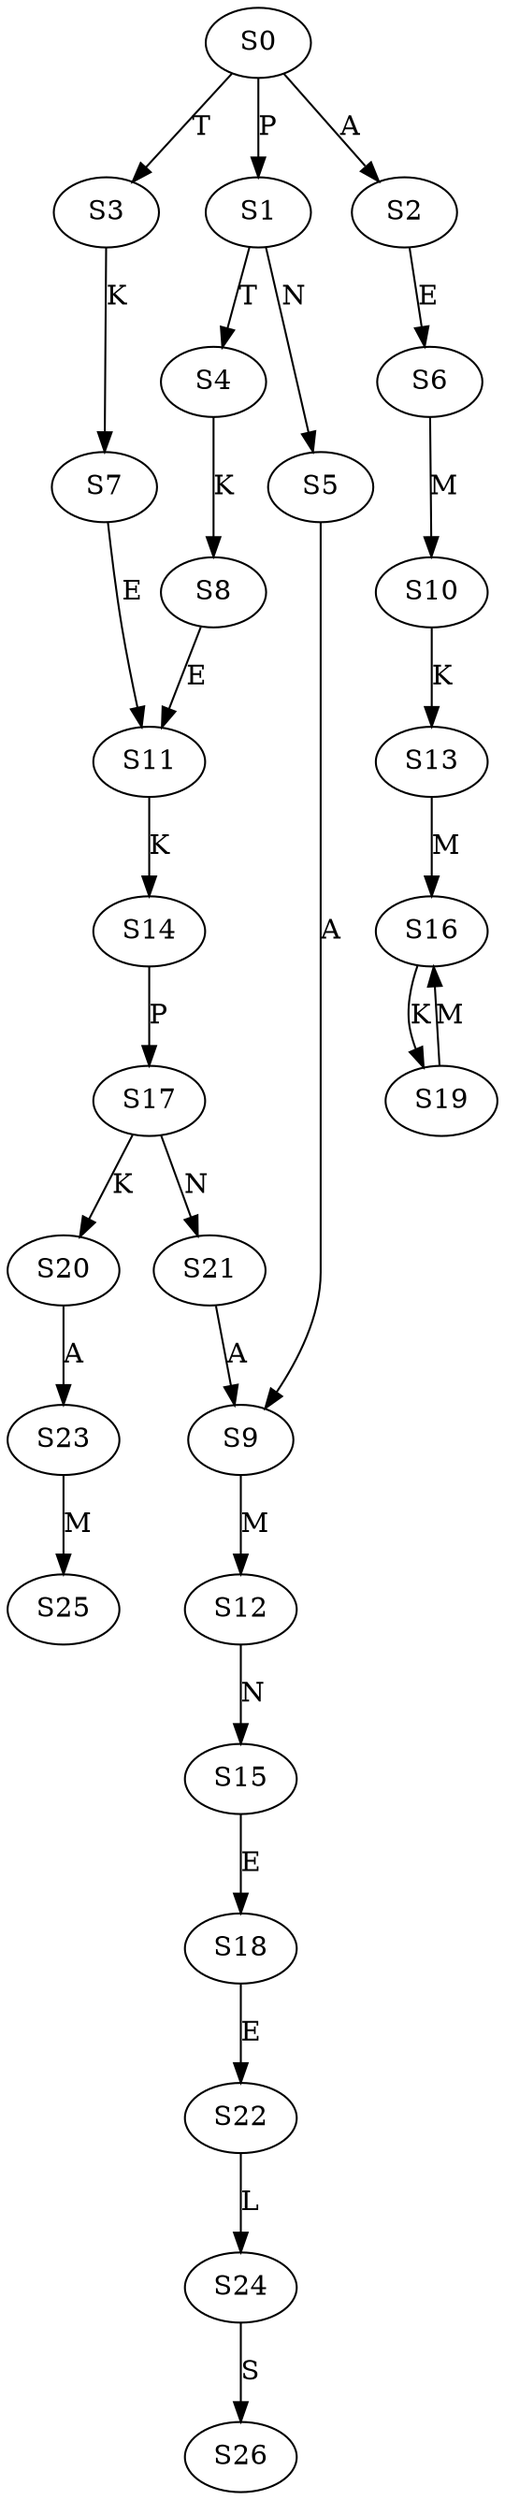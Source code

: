 strict digraph  {
	S0 -> S1 [ label = P ];
	S0 -> S2 [ label = A ];
	S0 -> S3 [ label = T ];
	S1 -> S4 [ label = T ];
	S1 -> S5 [ label = N ];
	S2 -> S6 [ label = E ];
	S3 -> S7 [ label = K ];
	S4 -> S8 [ label = K ];
	S5 -> S9 [ label = A ];
	S6 -> S10 [ label = M ];
	S7 -> S11 [ label = E ];
	S8 -> S11 [ label = E ];
	S9 -> S12 [ label = M ];
	S10 -> S13 [ label = K ];
	S11 -> S14 [ label = K ];
	S12 -> S15 [ label = N ];
	S13 -> S16 [ label = M ];
	S14 -> S17 [ label = P ];
	S15 -> S18 [ label = E ];
	S16 -> S19 [ label = K ];
	S17 -> S20 [ label = K ];
	S17 -> S21 [ label = N ];
	S18 -> S22 [ label = E ];
	S19 -> S16 [ label = M ];
	S20 -> S23 [ label = A ];
	S21 -> S9 [ label = A ];
	S22 -> S24 [ label = L ];
	S23 -> S25 [ label = M ];
	S24 -> S26 [ label = S ];
}
